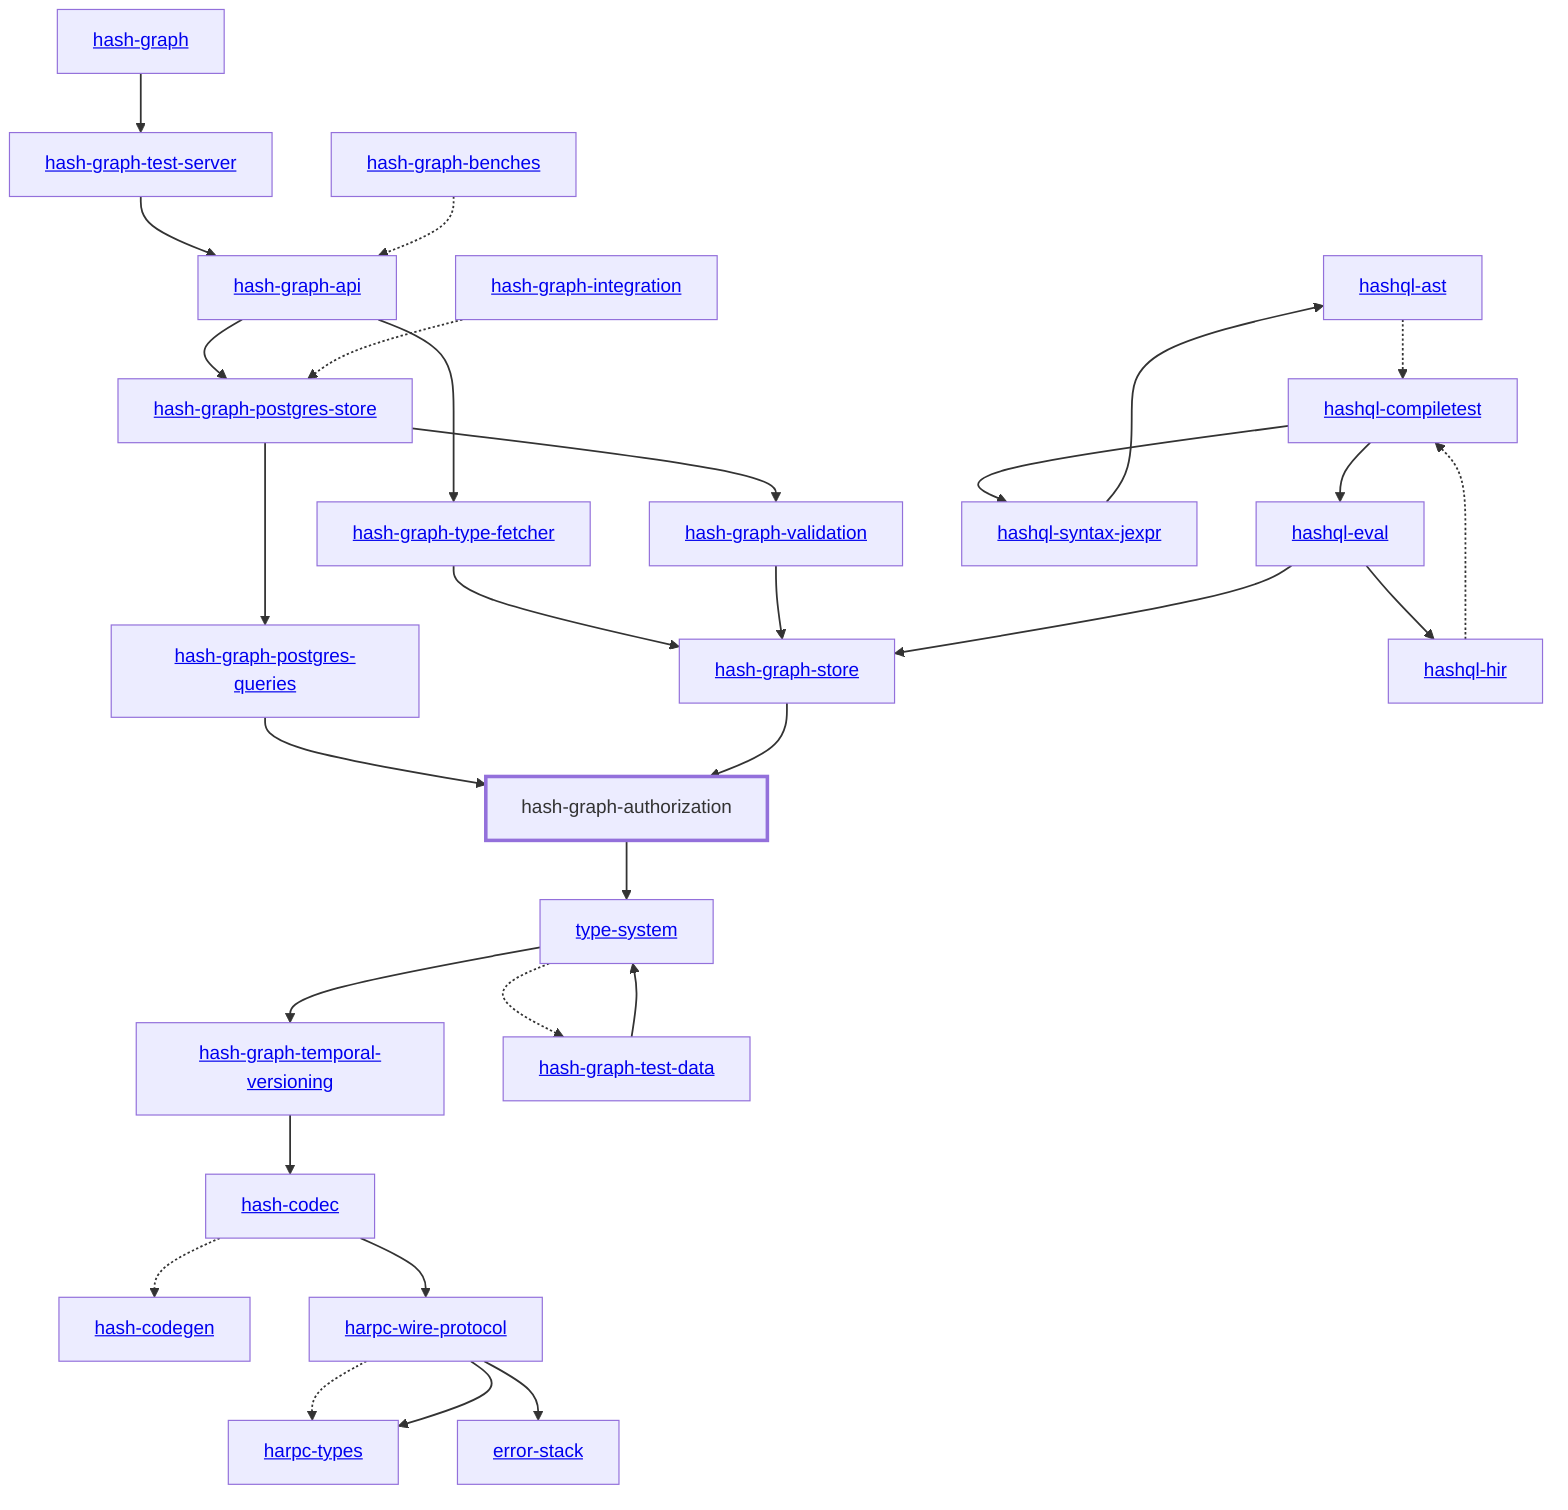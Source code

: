 graph TD
    linkStyle default stroke-width:1.5px
    classDef default stroke-width:1px
    classDef root stroke-width:3px
    classDef dev stroke-width:1px
    classDef build stroke-width:1px
    %% Legend
    %% --> : Normal dependency
    %% -.-> : Dev dependency
    %% ---> : Build dependency
    0[<a href="../hash_graph/index.html">hash-graph</a>]
    1[<a href="../type_system/index.html">type-system</a>]
    2[<a href="../hash_codec/index.html">hash-codec</a>]
    3[<a href="../hash_codegen/index.html">hash-codegen</a>]
    4[<a href="../hash_graph_api/index.html">hash-graph-api</a>]
    5[hash-graph-authorization]
    class 5 root
    6[<a href="../hash_graph_postgres_queries/index.html">hash-graph-postgres-queries</a>]
    7[<a href="../hash_graph_postgres_store/index.html">hash-graph-postgres-store</a>]
    8[<a href="../hash_graph_store/index.html">hash-graph-store</a>]
    9[<a href="../hash_graph_temporal_versioning/index.html">hash-graph-temporal-versioning</a>]
    10[<a href="../hash_graph_test_server/index.html">hash-graph-test-server</a>]
    11[<a href="../hash_graph_type_fetcher/index.html">hash-graph-type-fetcher</a>]
    12[<a href="../hash_graph_validation/index.html">hash-graph-validation</a>]
    13[<a href="../harpc_types/index.html">harpc-types</a>]
    14[<a href="../harpc_wire_protocol/index.html">harpc-wire-protocol</a>]
    15[<a href="../hashql_ast/index.html">hashql-ast</a>]
    16[<a href="../hashql_compiletest/index.html">hashql-compiletest</a>]
    17[<a href="../hashql_eval/index.html">hashql-eval</a>]
    18[<a href="../hashql_hir/index.html">hashql-hir</a>]
    19[<a href="../hashql_syntax_jexpr/index.html">hashql-syntax-jexpr</a>]
    20[<a href="../error_stack/index.html">error-stack</a>]
    21[<a href="../hash_graph_benches/index.html">hash-graph-benches</a>]
    22[<a href="../hash_graph_integration/index.html">hash-graph-integration</a>]
    23[<a href="../hash_graph_test_data/index.html">hash-graph-test-data</a>]
    0 --> 10
    1 --> 9
    1 -.-> 23
    2 -.-> 3
    2 --> 14
    4 --> 7
    4 --> 11
    5 --> 1
    6 --> 5
    7 --> 6
    7 --> 12
    8 --> 5
    9 --> 2
    10 --> 4
    11 --> 8
    12 --> 8
    14 -.-> 13
    14 --> 13
    14 --> 20
    15 -.-> 16
    16 --> 17
    16 --> 19
    17 --> 8
    17 --> 18
    18 -.-> 16
    19 --> 15
    21 -.-> 4
    22 -.-> 7
    23 --> 1